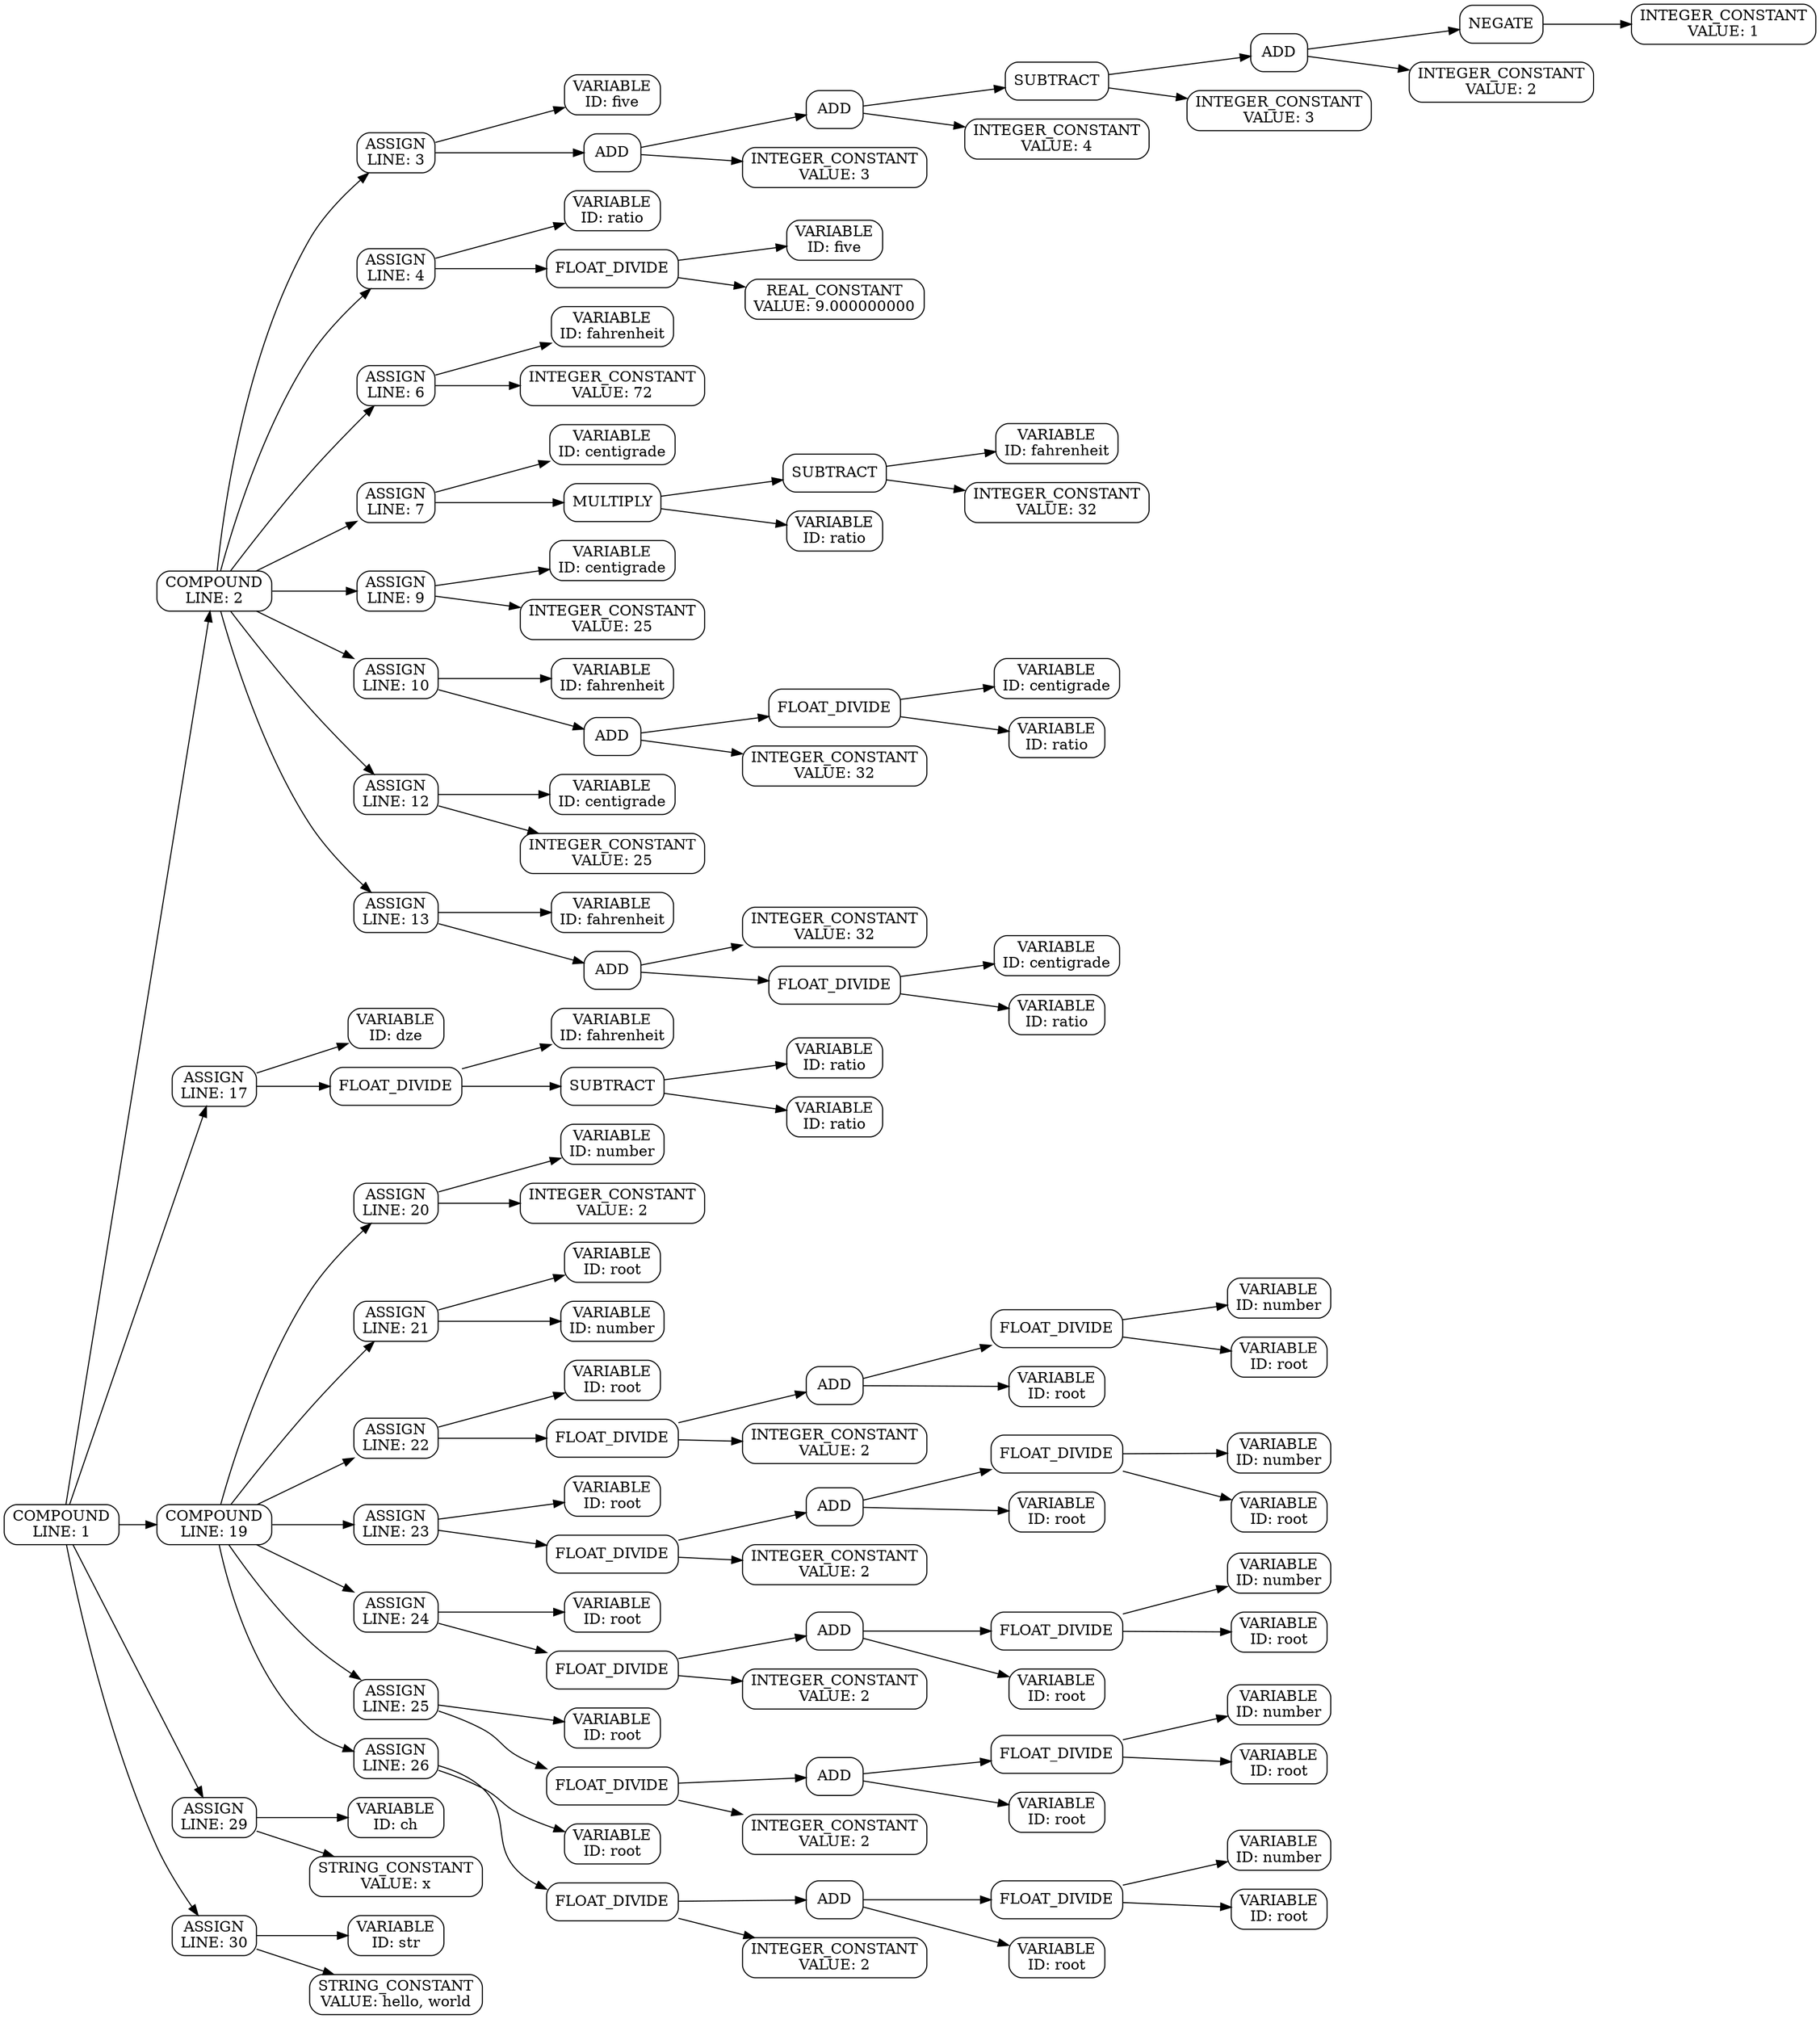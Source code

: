 digraph "parse tree"
{
  rankdir="LR"
  {
    node [shape=box, style="rounded"]
    node0 [label = "COMPOUND\nLINE: 1"]
    node1 [label = "COMPOUND\nLINE: 2"]
    node2 [label = "ASSIGN\nLINE: 3"]
    node3 [label = "VARIABLE\nID: five"]
    node4 [label = "ADD"]
    node5 [label = "ADD"]
    node6 [label = "SUBTRACT"]
    node7 [label = "ADD"]
    node8 [label = "NEGATE"]
    node9 [label = "INTEGER_CONSTANT\nVALUE: 1"]
    node10 [label = "INTEGER_CONSTANT\nVALUE: 2"]
    node11 [label = "INTEGER_CONSTANT\nVALUE: 3"]
    node12 [label = "INTEGER_CONSTANT\nVALUE: 4"]
    node13 [label = "INTEGER_CONSTANT\nVALUE: 3"]
    node14 [label = "ASSIGN\nLINE: 4"]
    node15 [label = "VARIABLE\nID: ratio"]
    node16 [label = "FLOAT_DIVIDE"]
    node17 [label = "VARIABLE\nID: five"]
    node18 [label = "REAL_CONSTANT\nVALUE: 9.000000000"]
    node19 [label = "ASSIGN\nLINE: 6"]
    node20 [label = "VARIABLE\nID: fahrenheit"]
    node21 [label = "INTEGER_CONSTANT\nVALUE: 72"]
    node22 [label = "ASSIGN\nLINE: 7"]
    node23 [label = "VARIABLE\nID: centigrade"]
    node24 [label = "MULTIPLY"]
    node25 [label = "SUBTRACT"]
    node26 [label = "VARIABLE\nID: fahrenheit"]
    node27 [label = "INTEGER_CONSTANT\nVALUE: 32"]
    node28 [label = "VARIABLE\nID: ratio"]
    node29 [label = "ASSIGN\nLINE: 9"]
    node30 [label = "VARIABLE\nID: centigrade"]
    node31 [label = "INTEGER_CONSTANT\nVALUE: 25"]
    node32 [label = "ASSIGN\nLINE: 10"]
    node33 [label = "VARIABLE\nID: fahrenheit"]
    node34 [label = "ADD"]
    node35 [label = "FLOAT_DIVIDE"]
    node36 [label = "VARIABLE\nID: centigrade"]
    node37 [label = "VARIABLE\nID: ratio"]
    node38 [label = "INTEGER_CONSTANT\nVALUE: 32"]
    node39 [label = "ASSIGN\nLINE: 12"]
    node40 [label = "VARIABLE\nID: centigrade"]
    node41 [label = "INTEGER_CONSTANT\nVALUE: 25"]
    node42 [label = "ASSIGN\nLINE: 13"]
    node43 [label = "VARIABLE\nID: fahrenheit"]
    node44 [label = "ADD"]
    node45 [label = "INTEGER_CONSTANT\nVALUE: 32"]
    node46 [label = "FLOAT_DIVIDE"]
    node47 [label = "VARIABLE\nID: centigrade"]
    node48 [label = "VARIABLE\nID: ratio"]
    node49 [label = "ASSIGN\nLINE: 17"]
    node50 [label = "VARIABLE\nID: dze"]
    node51 [label = "FLOAT_DIVIDE"]
    node52 [label = "VARIABLE\nID: fahrenheit"]
    node53 [label = "SUBTRACT"]
    node54 [label = "VARIABLE\nID: ratio"]
    node55 [label = "VARIABLE\nID: ratio"]
    node56 [label = "COMPOUND\nLINE: 19"]
    node57 [label = "ASSIGN\nLINE: 20"]
    node58 [label = "VARIABLE\nID: number"]
    node59 [label = "INTEGER_CONSTANT\nVALUE: 2"]
    node60 [label = "ASSIGN\nLINE: 21"]
    node61 [label = "VARIABLE\nID: root"]
    node62 [label = "VARIABLE\nID: number"]
    node63 [label = "ASSIGN\nLINE: 22"]
    node64 [label = "VARIABLE\nID: root"]
    node65 [label = "FLOAT_DIVIDE"]
    node66 [label = "ADD"]
    node67 [label = "FLOAT_DIVIDE"]
    node68 [label = "VARIABLE\nID: number"]
    node69 [label = "VARIABLE\nID: root"]
    node70 [label = "VARIABLE\nID: root"]
    node71 [label = "INTEGER_CONSTANT\nVALUE: 2"]
    node72 [label = "ASSIGN\nLINE: 23"]
    node73 [label = "VARIABLE\nID: root"]
    node74 [label = "FLOAT_DIVIDE"]
    node75 [label = "ADD"]
    node76 [label = "FLOAT_DIVIDE"]
    node77 [label = "VARIABLE\nID: number"]
    node78 [label = "VARIABLE\nID: root"]
    node79 [label = "VARIABLE\nID: root"]
    node80 [label = "INTEGER_CONSTANT\nVALUE: 2"]
    node81 [label = "ASSIGN\nLINE: 24"]
    node82 [label = "VARIABLE\nID: root"]
    node83 [label = "FLOAT_DIVIDE"]
    node84 [label = "ADD"]
    node85 [label = "FLOAT_DIVIDE"]
    node86 [label = "VARIABLE\nID: number"]
    node87 [label = "VARIABLE\nID: root"]
    node88 [label = "VARIABLE\nID: root"]
    node89 [label = "INTEGER_CONSTANT\nVALUE: 2"]
    node90 [label = "ASSIGN\nLINE: 25"]
    node91 [label = "VARIABLE\nID: root"]
    node92 [label = "FLOAT_DIVIDE"]
    node93 [label = "ADD"]
    node94 [label = "FLOAT_DIVIDE"]
    node95 [label = "VARIABLE\nID: number"]
    node96 [label = "VARIABLE\nID: root"]
    node97 [label = "VARIABLE\nID: root"]
    node98 [label = "INTEGER_CONSTANT\nVALUE: 2"]
    node99 [label = "ASSIGN\nLINE: 26"]
    node100 [label = "VARIABLE\nID: root"]
    node101 [label = "FLOAT_DIVIDE"]
    node102 [label = "ADD"]
    node103 [label = "FLOAT_DIVIDE"]
    node104 [label = "VARIABLE\nID: number"]
    node105 [label = "VARIABLE\nID: root"]
    node106 [label = "VARIABLE\nID: root"]
    node107 [label = "INTEGER_CONSTANT\nVALUE: 2"]
    node108 [label = "ASSIGN\nLINE: 29"]
    node109 [label = "VARIABLE\nID: ch"]
    node110 [label = "STRING_CONSTANT\nVALUE: x"]
    node111 [label = "ASSIGN\nLINE: 30"]
    node112 [label = "VARIABLE\nID: str"]
    node113 [label = "STRING_CONSTANT\nVALUE: hello, world"]
  }
  node8 -> { node9 }
  node7 -> { node8 node10 }
  node6 -> { node7 node11 }
  node5 -> { node6 node12 }
  node4 -> { node5 node13 }
  node2 -> { node3 node4 }
  node16 -> { node17 node18 }
  node14 -> { node15 node16 }
  node19 -> { node20 node21 }
  node25 -> { node26 node27 }
  node24 -> { node25 node28 }
  node22 -> { node23 node24 }
  node29 -> { node30 node31 }
  node35 -> { node36 node37 }
  node34 -> { node35 node38 }
  node32 -> { node33 node34 }
  node39 -> { node40 node41 }
  node46 -> { node47 node48 }
  node44 -> { node45 node46 }
  node42 -> { node43 node44 }
  node1 -> { node2 node14 node19 node22 node29 node32 node39 node42 }
  node53 -> { node54 node55 }
  node51 -> { node52 node53 }
  node49 -> { node50 node51 }
  node57 -> { node58 node59 }
  node60 -> { node61 node62 }
  node67 -> { node68 node69 }
  node66 -> { node67 node70 }
  node65 -> { node66 node71 }
  node63 -> { node64 node65 }
  node76 -> { node77 node78 }
  node75 -> { node76 node79 }
  node74 -> { node75 node80 }
  node72 -> { node73 node74 }
  node85 -> { node86 node87 }
  node84 -> { node85 node88 }
  node83 -> { node84 node89 }
  node81 -> { node82 node83 }
  node94 -> { node95 node96 }
  node93 -> { node94 node97 }
  node92 -> { node93 node98 }
  node90 -> { node91 node92 }
  node103 -> { node104 node105 }
  node102 -> { node103 node106 }
  node101 -> { node102 node107 }
  node99 -> { node100 node101 }
  node56 -> { node57 node60 node63 node72 node81 node90 node99 }
  node108 -> { node109 node110 }
  node111 -> { node112 node113 }
  node0 -> { node1 node49 node56 node108 node111 }
}